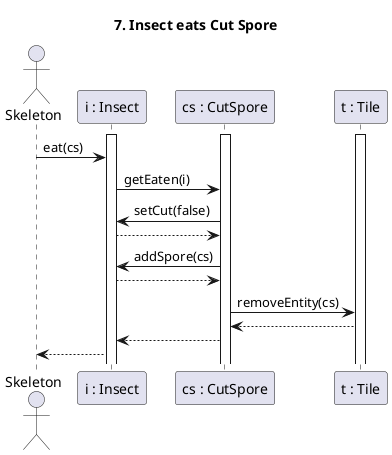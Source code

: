 @startuml 7. Insect eats Cut Spore

title 7. Insect eats Cut Spore

actor "Skeleton" as PP
participant "i : Insect" as I
participant "cs : CutSpore" as Sp
participant "t : Tile" as T

activate I
activate T
activate Sp

PP -> I : eat(cs)
I -> Sp : getEaten(i)
Sp -> I : setCut(false)
I --> Sp
Sp -> I : addSpore(cs)
I --> Sp

Sp -> T : removeEntity(cs)
T --> Sp
Sp --> I

I --> PP


@enduml